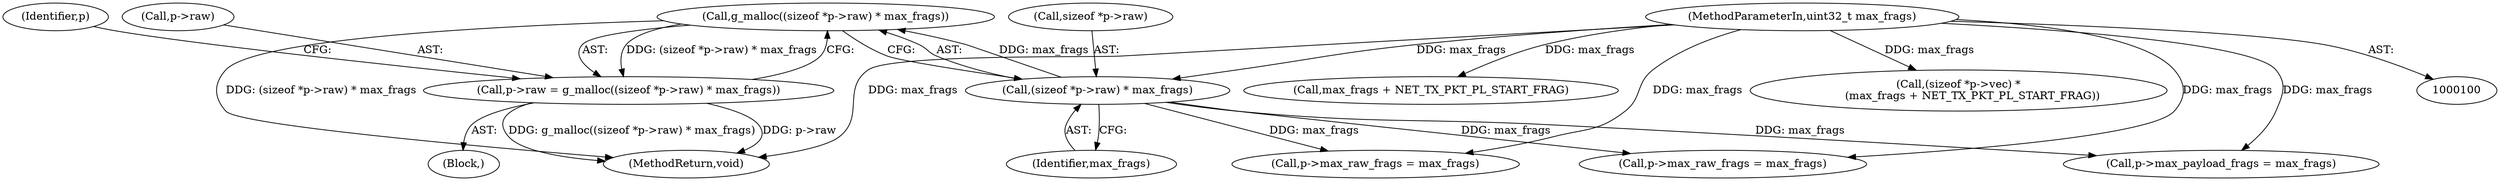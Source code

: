 digraph "1_qemu_47882fa4975bf0b58dd74474329fdd7154e8f04c@API" {
"1000136" [label="(Call,g_malloc((sizeof *p->raw) * max_frags))"];
"1000137" [label="(Call,(sizeof *p->raw) * max_frags)"];
"1000103" [label="(MethodParameterIn,uint32_t max_frags)"];
"1000132" [label="(Call,p->raw = g_malloc((sizeof *p->raw) * max_frags))"];
"1000129" [label="(Call,max_frags + NET_TX_PKT_PL_START_FRAG)"];
"1000103" [label="(MethodParameterIn,uint32_t max_frags)"];
"1000144" [label="(Call,p->max_payload_frags = max_frags)"];
"1000143" [label="(Identifier,max_frags)"];
"1000154" [label="(Call,p->max_raw_frags = max_frags)"];
"1000137" [label="(Call,(sizeof *p->raw) * max_frags)"];
"1000146" [label="(Identifier,p)"];
"1000149" [label="(Call,p->max_raw_frags = max_frags)"];
"1000123" [label="(Call,(sizeof *p->vec) *\n        (max_frags + NET_TX_PKT_PL_START_FRAG))"];
"1000105" [label="(Block,)"];
"1000136" [label="(Call,g_malloc((sizeof *p->raw) * max_frags))"];
"1000133" [label="(Call,p->raw)"];
"1000221" [label="(MethodReturn,void)"];
"1000132" [label="(Call,p->raw = g_malloc((sizeof *p->raw) * max_frags))"];
"1000138" [label="(Call,sizeof *p->raw)"];
"1000136" -> "1000132"  [label="AST: "];
"1000136" -> "1000137"  [label="CFG: "];
"1000137" -> "1000136"  [label="AST: "];
"1000132" -> "1000136"  [label="CFG: "];
"1000136" -> "1000221"  [label="DDG: (sizeof *p->raw) * max_frags"];
"1000136" -> "1000132"  [label="DDG: (sizeof *p->raw) * max_frags"];
"1000137" -> "1000136"  [label="DDG: max_frags"];
"1000137" -> "1000143"  [label="CFG: "];
"1000138" -> "1000137"  [label="AST: "];
"1000143" -> "1000137"  [label="AST: "];
"1000103" -> "1000137"  [label="DDG: max_frags"];
"1000137" -> "1000144"  [label="DDG: max_frags"];
"1000137" -> "1000149"  [label="DDG: max_frags"];
"1000137" -> "1000154"  [label="DDG: max_frags"];
"1000103" -> "1000100"  [label="AST: "];
"1000103" -> "1000221"  [label="DDG: max_frags"];
"1000103" -> "1000123"  [label="DDG: max_frags"];
"1000103" -> "1000129"  [label="DDG: max_frags"];
"1000103" -> "1000144"  [label="DDG: max_frags"];
"1000103" -> "1000149"  [label="DDG: max_frags"];
"1000103" -> "1000154"  [label="DDG: max_frags"];
"1000132" -> "1000105"  [label="AST: "];
"1000133" -> "1000132"  [label="AST: "];
"1000146" -> "1000132"  [label="CFG: "];
"1000132" -> "1000221"  [label="DDG: p->raw"];
"1000132" -> "1000221"  [label="DDG: g_malloc((sizeof *p->raw) * max_frags)"];
}
